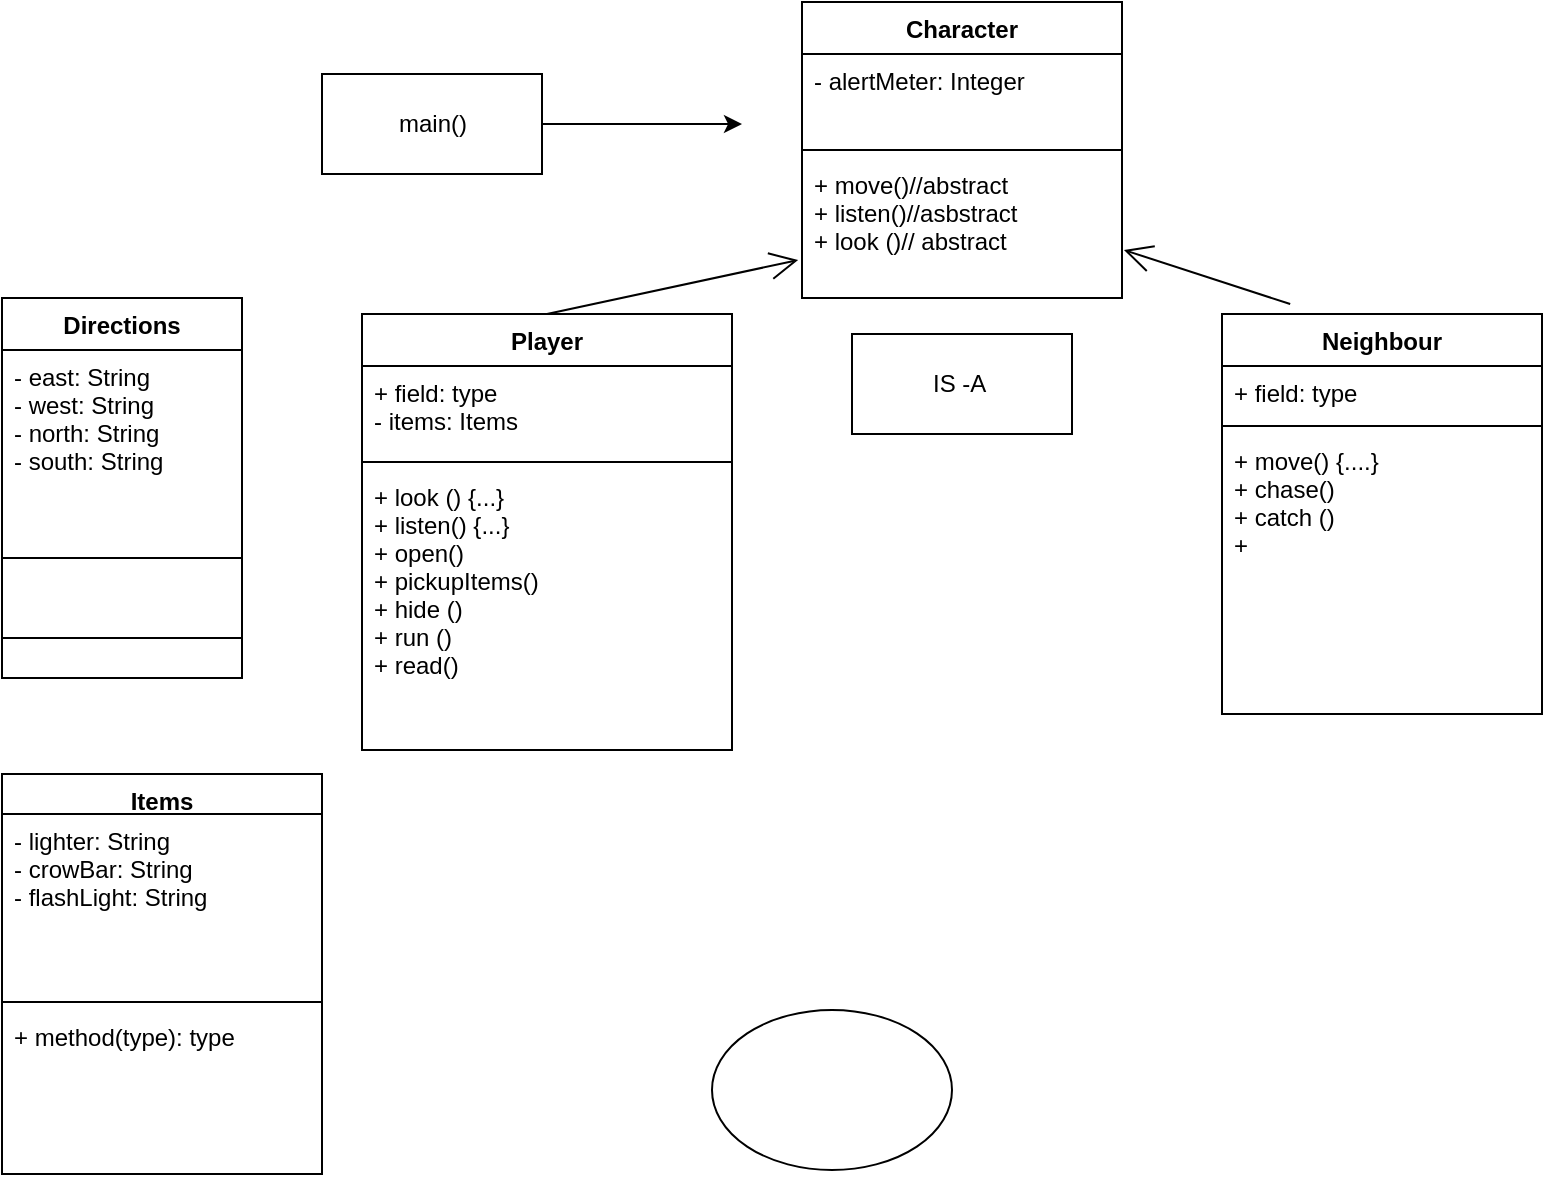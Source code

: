<mxfile version="15.5.4" type="embed"><diagram id="IsxjU3ME-59ng5WSaAje" name="Page-1"><mxGraphModel dx="904" dy="366" grid="1" gridSize="10" guides="1" tooltips="1" connect="1" arrows="1" fold="1" page="1" pageScale="1" pageWidth="850" pageHeight="1100" math="0" shadow="0"><root><mxCell id="0"/><mxCell id="1" parent="0"/><mxCell id="-ZBcIIhH2qEHdeJ_sZWa-12" style="edgeStyle=orthogonalEdgeStyle;rounded=0;orthogonalLoop=1;jettySize=auto;html=1;exitX=1;exitY=0.5;exitDx=0;exitDy=0;" parent="1" source="-ZBcIIhH2qEHdeJ_sZWa-10" edge="1"><mxGeometry relative="1" as="geometry"><mxPoint x="380" y="105" as="targetPoint"/></mxGeometry></mxCell><mxCell id="-ZBcIIhH2qEHdeJ_sZWa-10" value="main()" style="html=1;strokeColor=default;" parent="1" vertex="1"><mxGeometry x="170" y="80" width="110" height="50" as="geometry"/></mxCell><mxCell id="-ZBcIIhH2qEHdeJ_sZWa-30" value="" style="endArrow=open;endFill=1;endSize=12;html=1;rounded=0;exitX=0.213;exitY=-0.025;exitDx=0;exitDy=0;exitPerimeter=0;entryX=1.006;entryY=0.657;entryDx=0;entryDy=0;entryPerimeter=0;" parent="1" source="-ZBcIIhH2qEHdeJ_sZWa-52" target="-ZBcIIhH2qEHdeJ_sZWa-47" edge="1"><mxGeometry width="160" relative="1" as="geometry"><mxPoint x="680.06" y="191.034" as="sourcePoint"/><mxPoint x="570" y="150" as="targetPoint"/></mxGeometry></mxCell><mxCell id="-ZBcIIhH2qEHdeJ_sZWa-31" value="IS -A&amp;nbsp;" style="html=1;strokeColor=default;fillColor=none;" parent="1" vertex="1"><mxGeometry x="435" y="210" width="110" height="50" as="geometry"/></mxCell><mxCell id="-ZBcIIhH2qEHdeJ_sZWa-44" value="Character" style="swimlane;fontStyle=1;align=center;verticalAlign=top;childLayout=stackLayout;horizontal=1;startSize=26;horizontalStack=0;resizeParent=1;resizeParentMax=0;resizeLast=0;collapsible=1;marginBottom=0;strokeColor=default;fillColor=none;" parent="1" vertex="1"><mxGeometry x="410" y="44" width="160" height="148" as="geometry"/></mxCell><mxCell id="-ZBcIIhH2qEHdeJ_sZWa-45" value="- alertMeter: Integer" style="text;strokeColor=none;fillColor=none;align=left;verticalAlign=top;spacingLeft=4;spacingRight=4;overflow=hidden;rotatable=0;points=[[0,0.5],[1,0.5]];portConstraint=eastwest;" parent="-ZBcIIhH2qEHdeJ_sZWa-44" vertex="1"><mxGeometry y="26" width="160" height="44" as="geometry"/></mxCell><mxCell id="-ZBcIIhH2qEHdeJ_sZWa-46" value="" style="line;strokeWidth=1;fillColor=none;align=left;verticalAlign=middle;spacingTop=-1;spacingLeft=3;spacingRight=3;rotatable=0;labelPosition=right;points=[];portConstraint=eastwest;strokeColor=inherit;" parent="-ZBcIIhH2qEHdeJ_sZWa-44" vertex="1"><mxGeometry y="70" width="160" height="8" as="geometry"/></mxCell><mxCell id="-ZBcIIhH2qEHdeJ_sZWa-47" value="+ move()//abstract&#10;+ listen()//asbstract &#10;+ look ()// abstract" style="text;strokeColor=none;fillColor=none;align=left;verticalAlign=top;spacingLeft=4;spacingRight=4;overflow=hidden;rotatable=0;points=[[0,0.5],[1,0.5]];portConstraint=eastwest;" parent="-ZBcIIhH2qEHdeJ_sZWa-44" vertex="1"><mxGeometry y="78" width="160" height="70" as="geometry"/></mxCell><mxCell id="-ZBcIIhH2qEHdeJ_sZWa-48" value="Player" style="swimlane;fontStyle=1;align=center;verticalAlign=top;childLayout=stackLayout;horizontal=1;startSize=26;horizontalStack=0;resizeParent=1;resizeParentMax=0;resizeLast=0;collapsible=1;marginBottom=0;strokeColor=default;fillColor=none;" parent="1" vertex="1"><mxGeometry x="190" y="200" width="185" height="218" as="geometry"/></mxCell><mxCell id="-ZBcIIhH2qEHdeJ_sZWa-49" value="+ field: type&#10;- items: Items" style="text;strokeColor=none;fillColor=none;align=left;verticalAlign=top;spacingLeft=4;spacingRight=4;overflow=hidden;rotatable=0;points=[[0,0.5],[1,0.5]];portConstraint=eastwest;" parent="-ZBcIIhH2qEHdeJ_sZWa-48" vertex="1"><mxGeometry y="26" width="185" height="44" as="geometry"/></mxCell><mxCell id="-ZBcIIhH2qEHdeJ_sZWa-50" value="" style="line;strokeWidth=1;fillColor=none;align=left;verticalAlign=middle;spacingTop=-1;spacingLeft=3;spacingRight=3;rotatable=0;labelPosition=right;points=[];portConstraint=eastwest;strokeColor=inherit;" parent="-ZBcIIhH2qEHdeJ_sZWa-48" vertex="1"><mxGeometry y="70" width="185" height="8" as="geometry"/></mxCell><mxCell id="-ZBcIIhH2qEHdeJ_sZWa-51" value="+ look () {...}&#10;+ listen() {...}&#10;+ open()&#10;+ pickupItems()&#10;+ hide ()&#10;+ run ()&#10;+ read()&#10;&#10;" style="text;strokeColor=none;fillColor=none;align=left;verticalAlign=top;spacingLeft=4;spacingRight=4;overflow=hidden;rotatable=0;points=[[0,0.5],[1,0.5]];portConstraint=eastwest;" parent="-ZBcIIhH2qEHdeJ_sZWa-48" vertex="1"><mxGeometry y="78" width="185" height="140" as="geometry"/></mxCell><mxCell id="-ZBcIIhH2qEHdeJ_sZWa-52" value="Neighbour" style="swimlane;fontStyle=1;align=center;verticalAlign=top;childLayout=stackLayout;horizontal=1;startSize=26;horizontalStack=0;resizeParent=1;resizeParentMax=0;resizeLast=0;collapsible=1;marginBottom=0;strokeColor=default;fillColor=none;" parent="1" vertex="1"><mxGeometry x="620" y="200" width="160" height="200" as="geometry"/></mxCell><mxCell id="-ZBcIIhH2qEHdeJ_sZWa-53" value="+ field: type" style="text;strokeColor=none;fillColor=none;align=left;verticalAlign=top;spacingLeft=4;spacingRight=4;overflow=hidden;rotatable=0;points=[[0,0.5],[1,0.5]];portConstraint=eastwest;" parent="-ZBcIIhH2qEHdeJ_sZWa-52" vertex="1"><mxGeometry y="26" width="160" height="26" as="geometry"/></mxCell><mxCell id="-ZBcIIhH2qEHdeJ_sZWa-54" value="" style="line;strokeWidth=1;fillColor=none;align=left;verticalAlign=middle;spacingTop=-1;spacingLeft=3;spacingRight=3;rotatable=0;labelPosition=right;points=[];portConstraint=eastwest;strokeColor=inherit;" parent="-ZBcIIhH2qEHdeJ_sZWa-52" vertex="1"><mxGeometry y="52" width="160" height="8" as="geometry"/></mxCell><mxCell id="-ZBcIIhH2qEHdeJ_sZWa-55" value="+ move() {....}&#10;+ chase()&#10;+ catch ()&#10;+" style="text;strokeColor=none;fillColor=none;align=left;verticalAlign=top;spacingLeft=4;spacingRight=4;overflow=hidden;rotatable=0;points=[[0,0.5],[1,0.5]];portConstraint=eastwest;" parent="-ZBcIIhH2qEHdeJ_sZWa-52" vertex="1"><mxGeometry y="60" width="160" height="140" as="geometry"/></mxCell><mxCell id="-ZBcIIhH2qEHdeJ_sZWa-58" value="" style="endArrow=open;endFill=1;endSize=12;html=1;rounded=0;exitX=0.5;exitY=0;exitDx=0;exitDy=0;entryX=-0.012;entryY=0.729;entryDx=0;entryDy=0;entryPerimeter=0;" parent="1" source="-ZBcIIhH2qEHdeJ_sZWa-48" target="-ZBcIIhH2qEHdeJ_sZWa-47" edge="1"><mxGeometry width="160" relative="1" as="geometry"><mxPoint x="290" y="160" as="sourcePoint"/><mxPoint x="380" y="160" as="targetPoint"/></mxGeometry></mxCell><mxCell id="-ZBcIIhH2qEHdeJ_sZWa-61" value="Directions" style="swimlane;fontStyle=1;align=center;verticalAlign=top;childLayout=stackLayout;horizontal=1;startSize=26;horizontalStack=0;resizeParent=1;resizeParentMax=0;resizeLast=0;collapsible=1;marginBottom=0;strokeColor=default;fillColor=none;" parent="1" vertex="1"><mxGeometry x="10" y="192" width="120" height="190" as="geometry"/></mxCell><mxCell id="-ZBcIIhH2qEHdeJ_sZWa-62" value="- east: String&#10;- west: String&#10;- north: String&#10;- south: String&#10;" style="text;strokeColor=none;fillColor=none;align=left;verticalAlign=top;spacingLeft=4;spacingRight=4;overflow=hidden;rotatable=0;points=[[0,0.5],[1,0.5]];portConstraint=eastwest;" parent="-ZBcIIhH2qEHdeJ_sZWa-61" vertex="1"><mxGeometry y="26" width="120" height="84" as="geometry"/></mxCell><mxCell id="-ZBcIIhH2qEHdeJ_sZWa-63" value="" style="line;strokeWidth=1;fillColor=none;align=left;verticalAlign=middle;spacingTop=-1;spacingLeft=3;spacingRight=3;rotatable=0;labelPosition=right;points=[];portConstraint=eastwest;strokeColor=inherit;" parent="-ZBcIIhH2qEHdeJ_sZWa-61" vertex="1"><mxGeometry y="110" width="120" height="40" as="geometry"/></mxCell><mxCell id="-ZBcIIhH2qEHdeJ_sZWa-65" value="" style="line;strokeWidth=1;fillColor=none;align=left;verticalAlign=middle;spacingTop=-1;spacingLeft=3;spacingRight=3;rotatable=0;labelPosition=right;points=[];portConstraint=eastwest;strokeColor=inherit;" parent="-ZBcIIhH2qEHdeJ_sZWa-61" vertex="1"><mxGeometry y="150" width="120" height="40" as="geometry"/></mxCell><mxCell id="-ZBcIIhH2qEHdeJ_sZWa-66" value="Items" style="swimlane;fontStyle=1;align=center;verticalAlign=top;childLayout=stackLayout;horizontal=1;startSize=20;horizontalStack=0;resizeParent=1;resizeParentMax=0;resizeLast=0;collapsible=1;marginBottom=0;strokeColor=default;fillColor=none;" parent="1" vertex="1"><mxGeometry x="10" y="430" width="160" height="200" as="geometry"/></mxCell><mxCell id="-ZBcIIhH2qEHdeJ_sZWa-67" value="- lighter: String&#10;- crowBar: String&#10;- flashLight: String&#10;&#10;" style="text;strokeColor=none;fillColor=none;align=left;verticalAlign=top;spacingLeft=4;spacingRight=4;overflow=hidden;rotatable=0;points=[[0,0.5],[1,0.5]];portConstraint=eastwest;" parent="-ZBcIIhH2qEHdeJ_sZWa-66" vertex="1"><mxGeometry y="20" width="160" height="90" as="geometry"/></mxCell><mxCell id="-ZBcIIhH2qEHdeJ_sZWa-68" value="" style="line;strokeWidth=1;fillColor=none;align=left;verticalAlign=middle;spacingTop=-1;spacingLeft=3;spacingRight=3;rotatable=0;labelPosition=right;points=[];portConstraint=eastwest;strokeColor=inherit;" parent="-ZBcIIhH2qEHdeJ_sZWa-66" vertex="1"><mxGeometry y="110" width="160" height="8" as="geometry"/></mxCell><mxCell id="-ZBcIIhH2qEHdeJ_sZWa-69" value="+ method(type): type" style="text;strokeColor=none;fillColor=none;align=left;verticalAlign=top;spacingLeft=4;spacingRight=4;overflow=hidden;rotatable=0;points=[[0,0.5],[1,0.5]];portConstraint=eastwest;" parent="-ZBcIIhH2qEHdeJ_sZWa-66" vertex="1"><mxGeometry y="118" width="160" height="82" as="geometry"/></mxCell><mxCell id="2" value="" style="ellipse;whiteSpace=wrap;html=1;" vertex="1" parent="1"><mxGeometry x="365" y="548" width="120" height="80" as="geometry"/></mxCell></root></mxGraphModel></diagram></mxfile>
